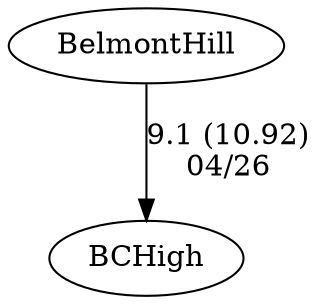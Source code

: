 digraph boys3eightsBelmontHill {BelmontHill [URL="boys3eightsBelmontHillBelmontHill.html"];BCHigh [URL="boys3eightsBelmontHillBCHigh.html"];BelmontHill -> BCHigh[label="9.1 (10.92)
04/26", weight="91", tooltip="NEIRA Boys Eights,St. Paul's vs BC High, Belmont Hill			
Distance: 1250 m Conditions: Cross/headwind ~10mph Comments: Crews in the 2V, 3V, and 4V races started slightly past the line. Belmont Hill and BC High lower boats raced in eights. Thank you to St. Paul's for making the trip: a great afternoon of racing!
None", URL="http://www.row2k.com/results/resultspage.cfm?UID=142B4941939634305C63425CF5FF798E&cat=1", random="random"]}